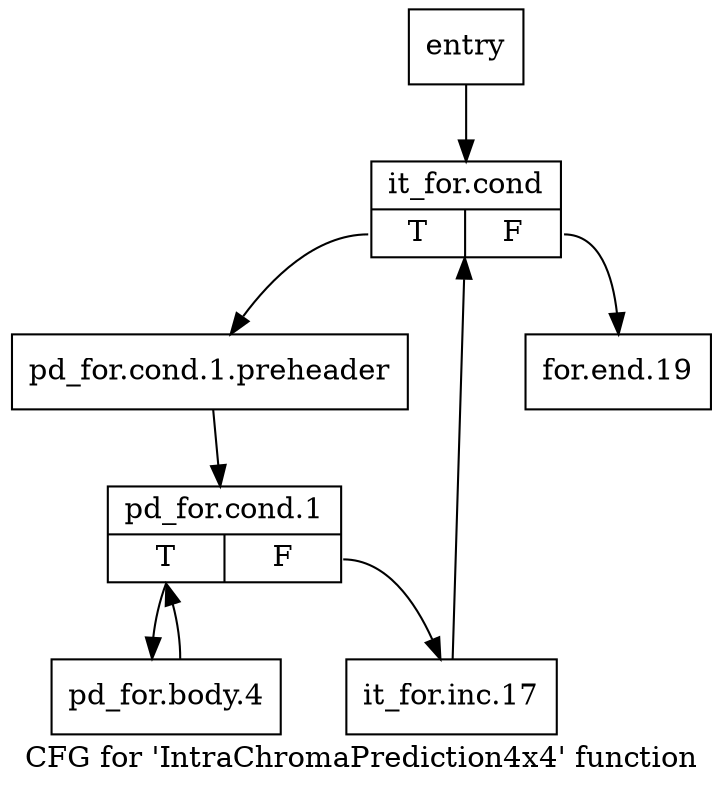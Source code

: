 digraph "CFG for 'IntraChromaPrediction4x4' function" {
	label="CFG for 'IntraChromaPrediction4x4' function";

	Node0x1a30df0 [shape=record,label="{entry}"];
	Node0x1a30df0 -> Node0x1aecfa0;
	Node0x1aecfa0 [shape=record,label="{it_for.cond|{<s0>T|<s1>F}}"];
	Node0x1aecfa0:s0 -> Node0x1aecff0;
	Node0x1aecfa0:s1 -> Node0x1aed9d0;
	Node0x1aecff0 [shape=record,label="{pd_for.cond.1.preheader}"];
	Node0x1aecff0 -> Node0x1aed040;
	Node0x1aed040 [shape=record,label="{pd_for.cond.1|{<s0>T|<s1>F}}"];
	Node0x1aed040:s0 -> Node0x1aed090;
	Node0x1aed040:s1 -> Node0x1aed980;
	Node0x1aed090 [shape=record,label="{pd_for.body.4}"];
	Node0x1aed090 -> Node0x1aed040;
	Node0x1aed980 [shape=record,label="{it_for.inc.17}"];
	Node0x1aed980 -> Node0x1aecfa0;
	Node0x1aed9d0 [shape=record,label="{for.end.19}"];
}

